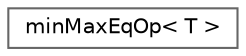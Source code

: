 digraph "Graphical Class Hierarchy"
{
 // LATEX_PDF_SIZE
  bgcolor="transparent";
  edge [fontname=Helvetica,fontsize=10,labelfontname=Helvetica,labelfontsize=10];
  node [fontname=Helvetica,fontsize=10,shape=box,height=0.2,width=0.4];
  rankdir="LR";
  Node0 [id="Node000000",label="minMaxEqOp\< T \>",height=0.2,width=0.4,color="grey40", fillcolor="white", style="filled",URL="$structFoam_1_1minMaxEqOp.html",tooltip=" "];
}
